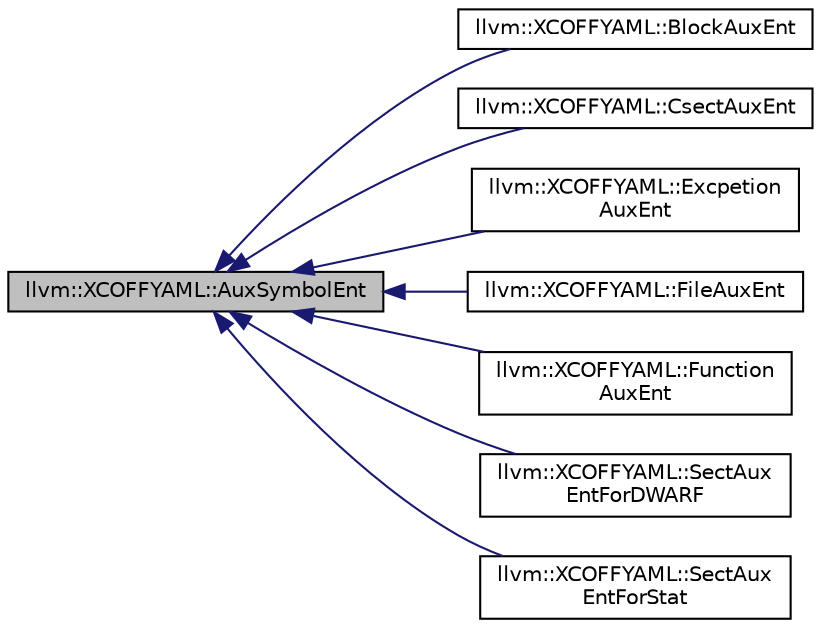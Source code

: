 digraph "llvm::XCOFFYAML::AuxSymbolEnt"
{
 // LATEX_PDF_SIZE
  bgcolor="transparent";
  edge [fontname="Helvetica",fontsize="10",labelfontname="Helvetica",labelfontsize="10"];
  node [fontname="Helvetica",fontsize="10",shape=record];
  rankdir="LR";
  Node1 [label="llvm::XCOFFYAML::AuxSymbolEnt",height=0.2,width=0.4,color="black", fillcolor="grey75", style="filled", fontcolor="black",tooltip=" "];
  Node1 -> Node2 [dir="back",color="midnightblue",fontsize="10",style="solid",fontname="Helvetica"];
  Node2 [label="llvm::XCOFFYAML::BlockAuxEnt",height=0.2,width=0.4,color="black",URL="$structllvm_1_1XCOFFYAML_1_1BlockAuxEnt.html",tooltip=" "];
  Node1 -> Node3 [dir="back",color="midnightblue",fontsize="10",style="solid",fontname="Helvetica"];
  Node3 [label="llvm::XCOFFYAML::CsectAuxEnt",height=0.2,width=0.4,color="black",URL="$structllvm_1_1XCOFFYAML_1_1CsectAuxEnt.html",tooltip=" "];
  Node1 -> Node4 [dir="back",color="midnightblue",fontsize="10",style="solid",fontname="Helvetica"];
  Node4 [label="llvm::XCOFFYAML::Excpetion\lAuxEnt",height=0.2,width=0.4,color="black",URL="$structllvm_1_1XCOFFYAML_1_1ExcpetionAuxEnt.html",tooltip=" "];
  Node1 -> Node5 [dir="back",color="midnightblue",fontsize="10",style="solid",fontname="Helvetica"];
  Node5 [label="llvm::XCOFFYAML::FileAuxEnt",height=0.2,width=0.4,color="black",URL="$structllvm_1_1XCOFFYAML_1_1FileAuxEnt.html",tooltip=" "];
  Node1 -> Node6 [dir="back",color="midnightblue",fontsize="10",style="solid",fontname="Helvetica"];
  Node6 [label="llvm::XCOFFYAML::Function\lAuxEnt",height=0.2,width=0.4,color="black",URL="$structllvm_1_1XCOFFYAML_1_1FunctionAuxEnt.html",tooltip=" "];
  Node1 -> Node7 [dir="back",color="midnightblue",fontsize="10",style="solid",fontname="Helvetica"];
  Node7 [label="llvm::XCOFFYAML::SectAux\lEntForDWARF",height=0.2,width=0.4,color="black",URL="$structllvm_1_1XCOFFYAML_1_1SectAuxEntForDWARF.html",tooltip=" "];
  Node1 -> Node8 [dir="back",color="midnightblue",fontsize="10",style="solid",fontname="Helvetica"];
  Node8 [label="llvm::XCOFFYAML::SectAux\lEntForStat",height=0.2,width=0.4,color="black",URL="$structllvm_1_1XCOFFYAML_1_1SectAuxEntForStat.html",tooltip=" "];
}
